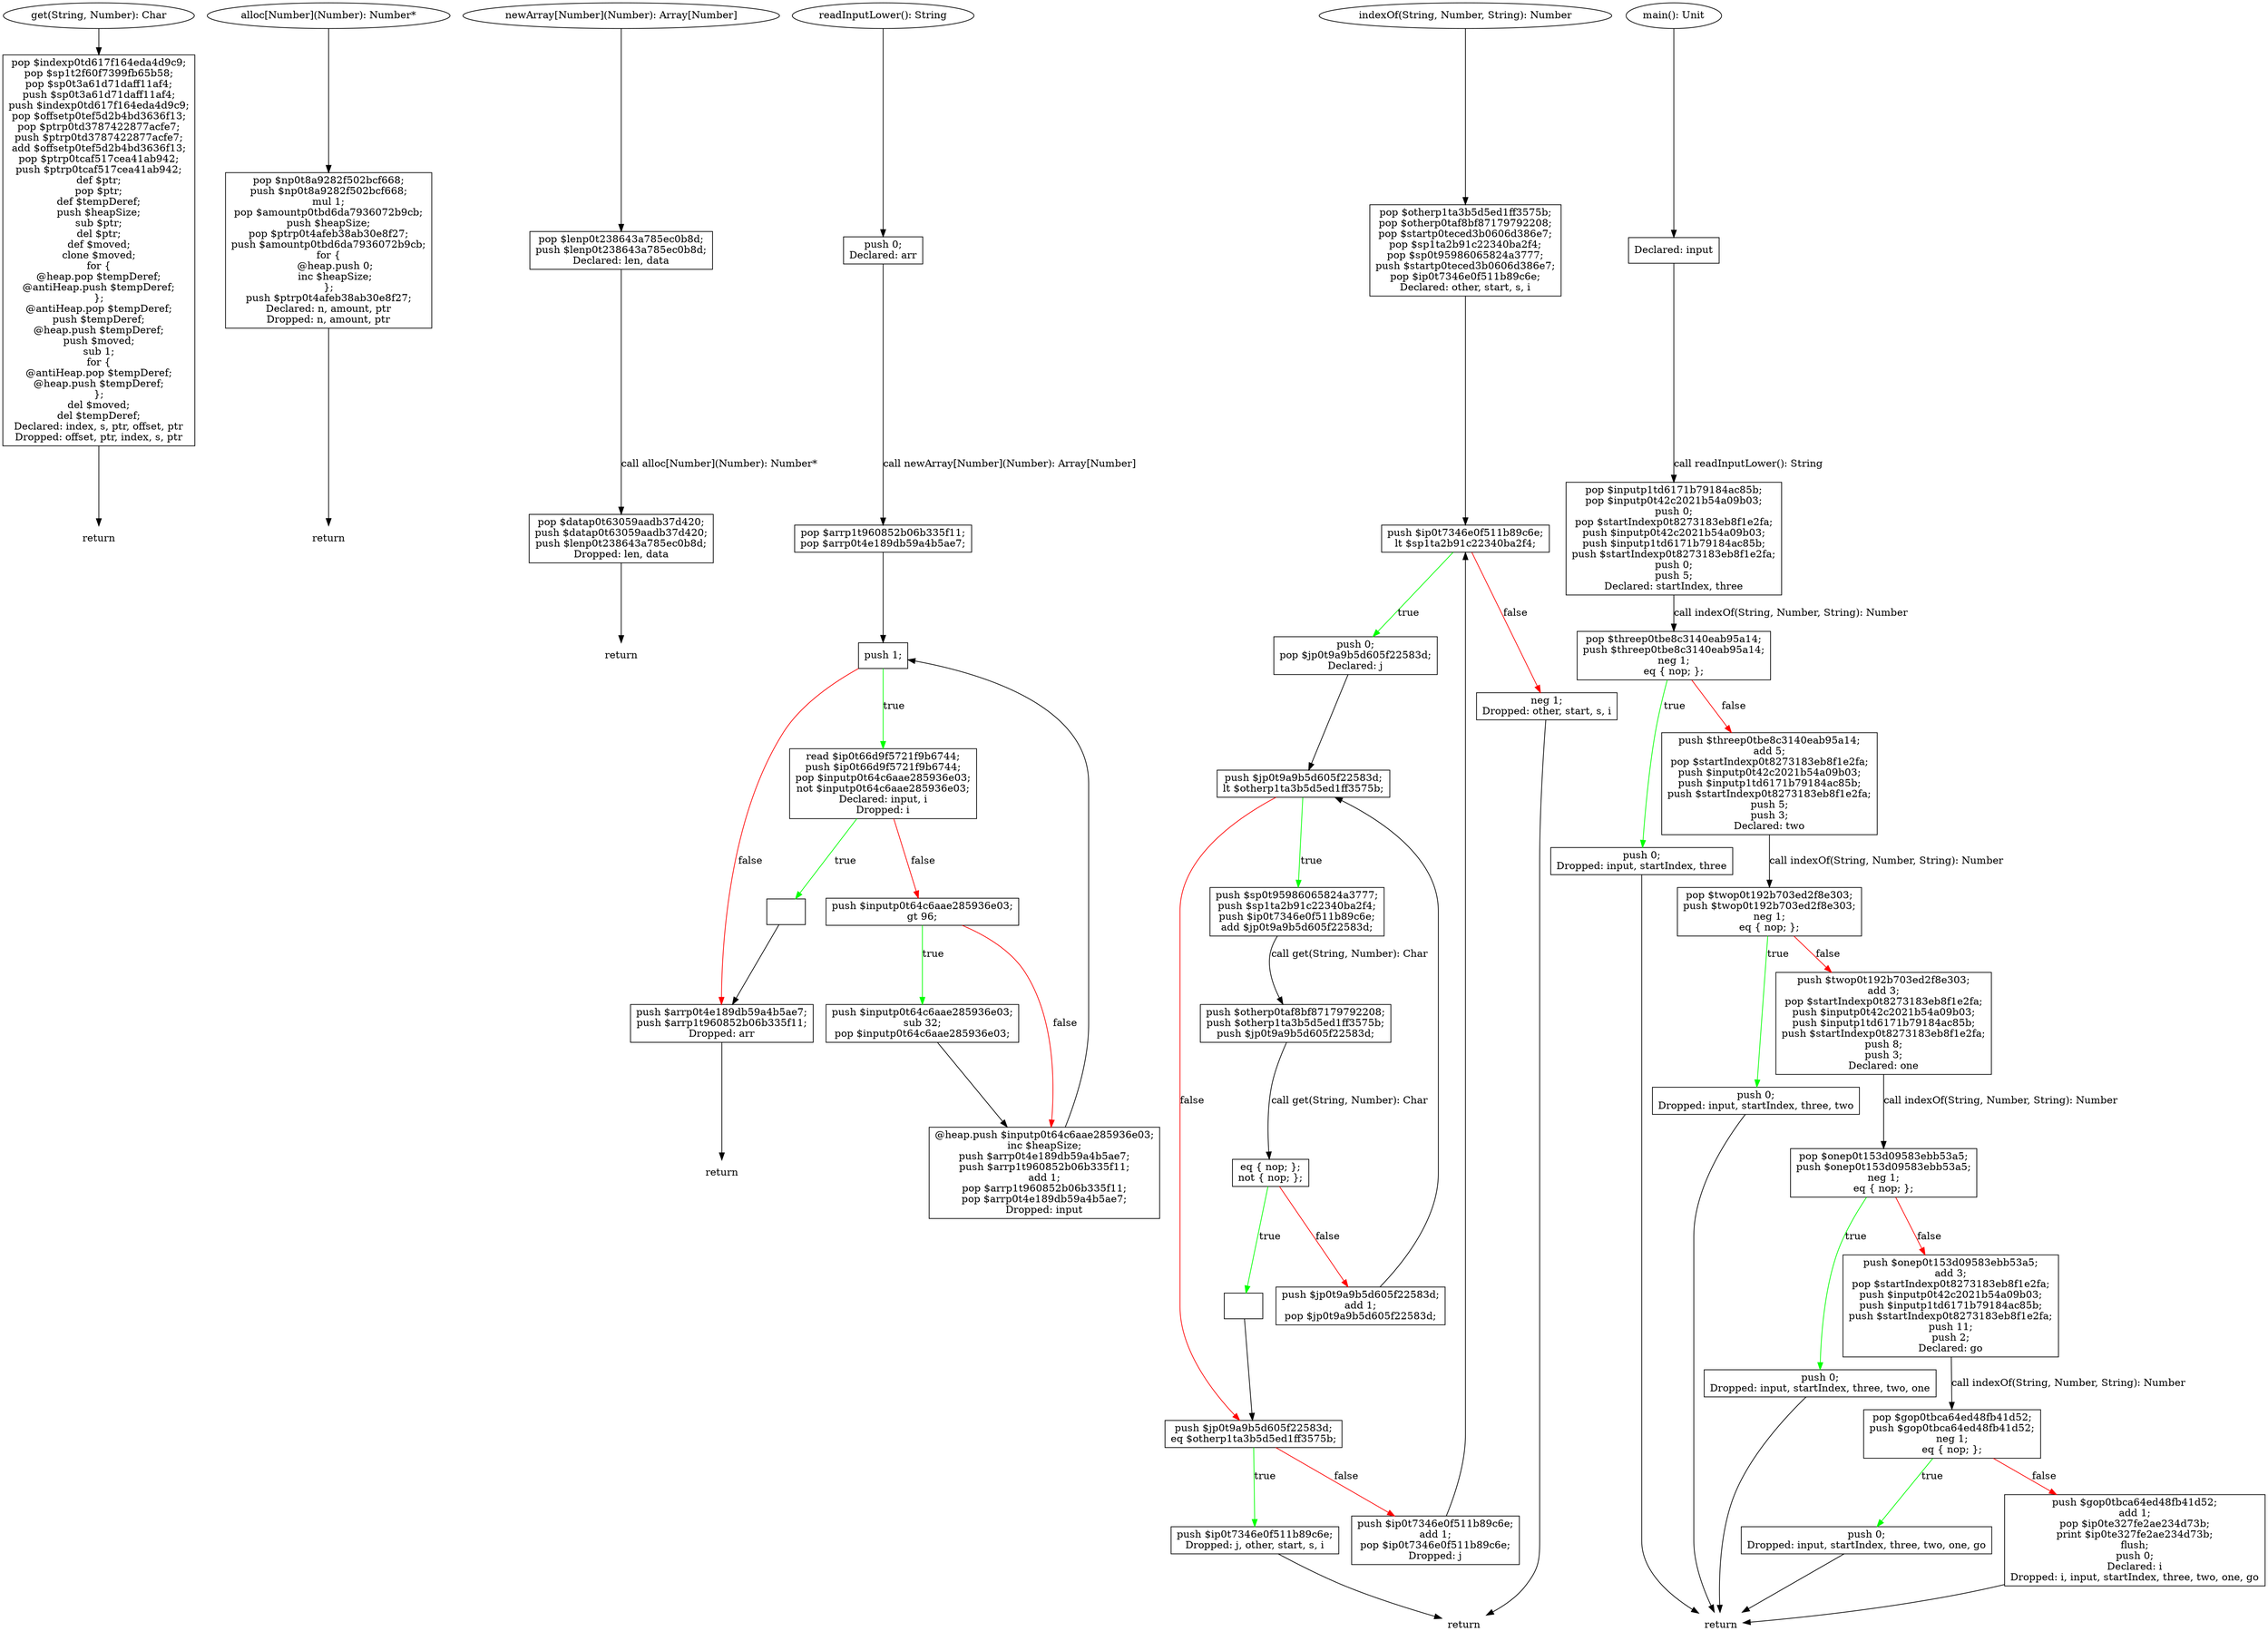 digraph G { subgraph get {
rankdir=LR;
836081744 [label="get(String, Number): Char"];
tf90a01a542db9b66 [shape=plaintext, label=return];
t71ff33a38c7c2175 [label="pop $indexp0td617f164eda4d9c9;\npop $sp1t2f60f7399fb65b58;\npop $sp0t3a61d71daff11af4;\npush $sp0t3a61d71daff11af4;\npush $indexp0td617f164eda4d9c9;\npop $offsetp0tef5d2b4bd3636f13;\npop $ptrp0td3787422877acfe7;\npush $ptrp0td3787422877acfe7;\nadd $offsetp0tef5d2b4bd3636f13;\npop $ptrp0tcaf517cea41ab942;\npush $ptrp0tcaf517cea41ab942;\ndef $ptr;\npop $ptr;\ndef $tempDeref;\npush $heapSize;\nsub $ptr;\ndel $ptr;\ndef $moved;\nclone $moved;\nfor {\n@heap.pop $tempDeref;\n@antiHeap.push $tempDeref;\n};\n@antiHeap.pop $tempDeref;\npush $tempDeref;\n@heap.push $tempDeref;\npush $moved;\nsub 1;\nfor {\n@antiHeap.pop $tempDeref;\n@heap.push $tempDeref;\n};\ndel $moved;\ndel $tempDeref;\nDeclared: index, s, ptr, offset, ptr\nDropped: offset, ptr, index, s, ptr" shape=box];
836081744 -> t71ff33a38c7c2175;
t71ff33a38c7c2175 -> tf90a01a542db9b66;
}

subgraph alloc {
rankdir=LR;
-1941244602 [label="alloc[Number](Number): Number*"];
t6f9c271fa290a1cb [shape=plaintext, label=return];
t2ba6718c95604c36 [label="pop $np0t8a9282f502bcf668;\npush $np0t8a9282f502bcf668;\nmul 1;\npop $amountp0tbd6da7936072b9cb;\npush $heapSize;\npop $ptrp0t4afeb38ab30e8f27;\npush $amountp0tbd6da7936072b9cb;\nfor {\n    @heap.push 0;\n    inc $heapSize;\n};\npush $ptrp0t4afeb38ab30e8f27;\nDeclared: n, amount, ptr\nDropped: n, amount, ptr" shape=box];
-1941244602 -> t2ba6718c95604c36;
t2ba6718c95604c36 -> t6f9c271fa290a1cb;
}

subgraph newArray {
rankdir=LR;
275413532 [label="newArray[Number](Number): Array[Number]"];
taf73e6ac8469ce22 [shape=plaintext, label=return];
ta78089386377320d [label="pop $lenp0t238643a785ec0b8d;\npush $lenp0t238643a785ec0b8d;\nDeclared: len, data" shape=box];
t5521e39a995207b7 [label="pop $datap0t63059aadb37d420;\npush $datap0t63059aadb37d420;\npush $lenp0t238643a785ec0b8d;\nDropped: len, data" shape=box];
275413532 -> ta78089386377320d;
ta78089386377320d -> t5521e39a995207b7 [label="call alloc[Number](Number): Number*"];
t5521e39a995207b7 -> taf73e6ac8469ce22;
}

subgraph readInputLower {
rankdir=LR;
-1458510999 [label="readInputLower(): String"];
t5483a390c9842f65 [shape=plaintext, label=return];
t6321ca08bf54dae7 [label="push 0;\nDeclared: arr" shape=box];
t14b53d5b20c5434a [label="pop $arrp1t960852b06b335f11;\npop $arrp0t4e189db59a4b5ae7;" shape=box];
tee827c73d98a78a0 [label="push 1;" shape=box];
tfd7157366d3c9527 [label="read $ip0t66d9f5721f9b6744;\npush $ip0t66d9f5721f9b6744;\npop $inputp0t64c6aae285936e03;\nnot $inputp0t64c6aae285936e03;\nDeclared: input, i\nDropped: i" shape=box];
ta14cadd7fb469f23 [label="" shape=box];
t878b42c6b77ed2f3 [label="push $arrp0t4e189db59a4b5ae7;\npush $arrp1t960852b06b335f11;\nDropped: arr" shape=box];
td8263c2a5727b0ff [label="push $inputp0t64c6aae285936e03;\ngt 96;" shape=box];
t29d96b790469ae27 [label="push $inputp0t64c6aae285936e03;\nsub 32;\npop $inputp0t64c6aae285936e03;" shape=box];
t70d07d1e544dcb8c [label="@heap.push $inputp0t64c6aae285936e03;\ninc $heapSize;\npush $arrp0t4e189db59a4b5ae7;\npush $arrp1t960852b06b335f11;\nadd 1;\npop $arrp1t960852b06b335f11;\npop $arrp0t4e189db59a4b5ae7;\nDropped: input" shape=box];
-1458510999 -> t6321ca08bf54dae7;
t6321ca08bf54dae7 -> t14b53d5b20c5434a [label="call newArray[Number](Number): Array[Number]"];
t14b53d5b20c5434a -> tee827c73d98a78a0;
tee827c73d98a78a0 -> tfd7157366d3c9527 [label=true color=green];
tee827c73d98a78a0 -> t878b42c6b77ed2f3 [label=false color=red];
tfd7157366d3c9527 -> ta14cadd7fb469f23 [label=true color=green];
tfd7157366d3c9527 -> td8263c2a5727b0ff [label=false color=red];
ta14cadd7fb469f23 -> t878b42c6b77ed2f3;
t878b42c6b77ed2f3 -> t5483a390c9842f65;
td8263c2a5727b0ff -> t29d96b790469ae27 [label=true color=green];
td8263c2a5727b0ff -> t70d07d1e544dcb8c [label=false color=red];
t29d96b790469ae27 -> t70d07d1e544dcb8c;
t70d07d1e544dcb8c -> tee827c73d98a78a0;
}

subgraph indexOf {
rankdir=LR;
916141475 [label="indexOf(String, Number, String): Number"];
t45c775ed72429a11 [shape=plaintext, label=return];
t1f4f6d26c830dfc0 [label="pop $otherp1ta3b5d5ed1ff3575b;\npop $otherp0taf8bf87179792208;\npop $startp0teced3b0606d386e7;\npop $sp1ta2b91c22340ba2f4;\npop $sp0t95986065824a3777;\npush $startp0teced3b0606d386e7;\npop $ip0t7346e0f511b89c6e;\nDeclared: other, start, s, i" shape=box];
t7b5c76972dd0740 [label="push $ip0t7346e0f511b89c6e;\nlt $sp1ta2b91c22340ba2f4;" shape=box];
t4a18f67d49d3a41a [label="push 0;\npop $jp0t9a9b5d605f22583d;\nDeclared: j" shape=box];
t97eb1ac2d305367e [label="push $jp0t9a9b5d605f22583d;\nlt $otherp1ta3b5d5ed1ff3575b;" shape=box];
te8e7d5ba61f30c5 [label="push $sp0t95986065824a3777;\npush $sp1ta2b91c22340ba2f4;\npush $ip0t7346e0f511b89c6e;\nadd $jp0t9a9b5d605f22583d;" shape=box];
ta5e28fa0970705eb [label="push $otherp0taf8bf87179792208;\npush $otherp1ta3b5d5ed1ff3575b;\npush $jp0t9a9b5d605f22583d;" shape=box];
t121c9214c6b1a87c [label="eq { nop; };\nnot { nop; };" shape=box];
ta1e041ead59b2995 [label="" shape=box];
t4ce6eacd55858eb9 [label="push $jp0t9a9b5d605f22583d;\neq $otherp1ta3b5d5ed1ff3575b;" shape=box];
t9648f5294ed5bcc9 [label="push $ip0t7346e0f511b89c6e;\nDropped: j, other, start, s, i" shape=box];
ta2757f12648841d3 [label="push $ip0t7346e0f511b89c6e;\nadd 1;\npop $ip0t7346e0f511b89c6e;\nDropped: j" shape=box];
tc88e1260719173a1 [label="push $jp0t9a9b5d605f22583d;\nadd 1;\npop $jp0t9a9b5d605f22583d;" shape=box];
ta79835b89ec36a71 [label="neg 1;\nDropped: other, start, s, i" shape=box];
916141475 -> t1f4f6d26c830dfc0;
t1f4f6d26c830dfc0 -> t7b5c76972dd0740;
t7b5c76972dd0740 -> t4a18f67d49d3a41a [label=true color=green];
t7b5c76972dd0740 -> ta79835b89ec36a71 [label=false color=red];
t4a18f67d49d3a41a -> t97eb1ac2d305367e;
t97eb1ac2d305367e -> te8e7d5ba61f30c5 [label=true color=green];
t97eb1ac2d305367e -> t4ce6eacd55858eb9 [label=false color=red];
te8e7d5ba61f30c5 -> ta5e28fa0970705eb [label="call get(String, Number): Char"];
ta5e28fa0970705eb -> t121c9214c6b1a87c [label="call get(String, Number): Char"];
t121c9214c6b1a87c -> ta1e041ead59b2995 [label=true color=green];
t121c9214c6b1a87c -> tc88e1260719173a1 [label=false color=red];
ta1e041ead59b2995 -> t4ce6eacd55858eb9;
t4ce6eacd55858eb9 -> t9648f5294ed5bcc9 [label=true color=green];
t4ce6eacd55858eb9 -> ta2757f12648841d3 [label=false color=red];
t9648f5294ed5bcc9 -> t45c775ed72429a11;
ta2757f12648841d3 -> t7b5c76972dd0740;
tc88e1260719173a1 -> t97eb1ac2d305367e;
ta79835b89ec36a71 -> t45c775ed72429a11;
}

subgraph main {
rankdir=LR;
1211053195 [label="main(): Unit"];
t70ab76391bbc6da5 [shape=plaintext, label=return];
t888902ad05b9735 [label="Declared: input" shape=box];
t74e6a13487ab8b2d [label="pop $inputp1td6171b79184ac85b;\npop $inputp0t42c2021b54a09b03;\npush 0;\npop $startIndexp0t8273183eb8f1e2fa;\npush $inputp0t42c2021b54a09b03;\npush $inputp1td6171b79184ac85b;\npush $startIndexp0t8273183eb8f1e2fa;\npush 0;\npush 5;\nDeclared: startIndex, three" shape=box];
t9eab3affd4158b9c [label="pop $threep0tbe8c3140eab95a14;\npush $threep0tbe8c3140eab95a14;\nneg 1;\neq { nop; };" shape=box];
tf9773b47694a9c53 [label="push 0;\nDropped: input, startIndex, three" shape=box];
t14fb6aecdbd6906e [label="push $threep0tbe8c3140eab95a14;\nadd 5;\npop $startIndexp0t8273183eb8f1e2fa;\npush $inputp0t42c2021b54a09b03;\npush $inputp1td6171b79184ac85b;\npush $startIndexp0t8273183eb8f1e2fa;\npush 5;\npush 3;\nDeclared: two" shape=box];
t871686565493c364 [label="pop $twop0t192b703ed2f8e303;\npush $twop0t192b703ed2f8e303;\nneg 1;\neq { nop; };" shape=box];
t820a6f8c83c381d4 [label="push 0;\nDropped: input, startIndex, three, two" shape=box];
t49edacdff5971db6 [label="push $twop0t192b703ed2f8e303;\nadd 3;\npop $startIndexp0t8273183eb8f1e2fa;\npush $inputp0t42c2021b54a09b03;\npush $inputp1td6171b79184ac85b;\npush $startIndexp0t8273183eb8f1e2fa;\npush 8;\npush 3;\nDeclared: one" shape=box];
t503ae82e9dc3f409 [label="pop $onep0t153d09583ebb53a5;\npush $onep0t153d09583ebb53a5;\nneg 1;\neq { nop; };" shape=box];
t6a1f709dea83be13 [label="push 0;\nDropped: input, startIndex, three, two, one" shape=box];
tbeaa6e8d92943289 [label="push $onep0t153d09583ebb53a5;\nadd 3;\npop $startIndexp0t8273183eb8f1e2fa;\npush $inputp0t42c2021b54a09b03;\npush $inputp1td6171b79184ac85b;\npush $startIndexp0t8273183eb8f1e2fa;\npush 11;\npush 2;\nDeclared: go" shape=box];
t4c059250a73f6a3b [label="pop $gop0tbca64ed48fb41d52;\npush $gop0tbca64ed48fb41d52;\nneg 1;\neq { nop; };" shape=box];
t726e22359b253a40 [label="push 0;\nDropped: input, startIndex, three, two, one, go" shape=box];
td4d886b24763bf5e [label="push $gop0tbca64ed48fb41d52;\nadd 1;\npop $ip0te327fe2ae234d73b;\nprint $ip0te327fe2ae234d73b;\nflush;\npush 0;\nDeclared: i\nDropped: i, input, startIndex, three, two, one, go" shape=box];
1211053195 -> t888902ad05b9735;
t888902ad05b9735 -> t74e6a13487ab8b2d [label="call readInputLower(): String"];
t74e6a13487ab8b2d -> t9eab3affd4158b9c [label="call indexOf(String, Number, String): Number"];
t9eab3affd4158b9c -> tf9773b47694a9c53 [label=true color=green];
t9eab3affd4158b9c -> t14fb6aecdbd6906e [label=false color=red];
tf9773b47694a9c53 -> t70ab76391bbc6da5;
t14fb6aecdbd6906e -> t871686565493c364 [label="call indexOf(String, Number, String): Number"];
t871686565493c364 -> t820a6f8c83c381d4 [label=true color=green];
t871686565493c364 -> t49edacdff5971db6 [label=false color=red];
t820a6f8c83c381d4 -> t70ab76391bbc6da5;
t49edacdff5971db6 -> t503ae82e9dc3f409 [label="call indexOf(String, Number, String): Number"];
t503ae82e9dc3f409 -> t6a1f709dea83be13 [label=true color=green];
t503ae82e9dc3f409 -> tbeaa6e8d92943289 [label=false color=red];
t6a1f709dea83be13 -> t70ab76391bbc6da5;
tbeaa6e8d92943289 -> t4c059250a73f6a3b [label="call indexOf(String, Number, String): Number"];
t4c059250a73f6a3b -> t726e22359b253a40 [label=true color=green];
t4c059250a73f6a3b -> td4d886b24763bf5e [label=false color=red];
t726e22359b253a40 -> t70ab76391bbc6da5;
td4d886b24763bf5e -> t70ab76391bbc6da5;
}
 }